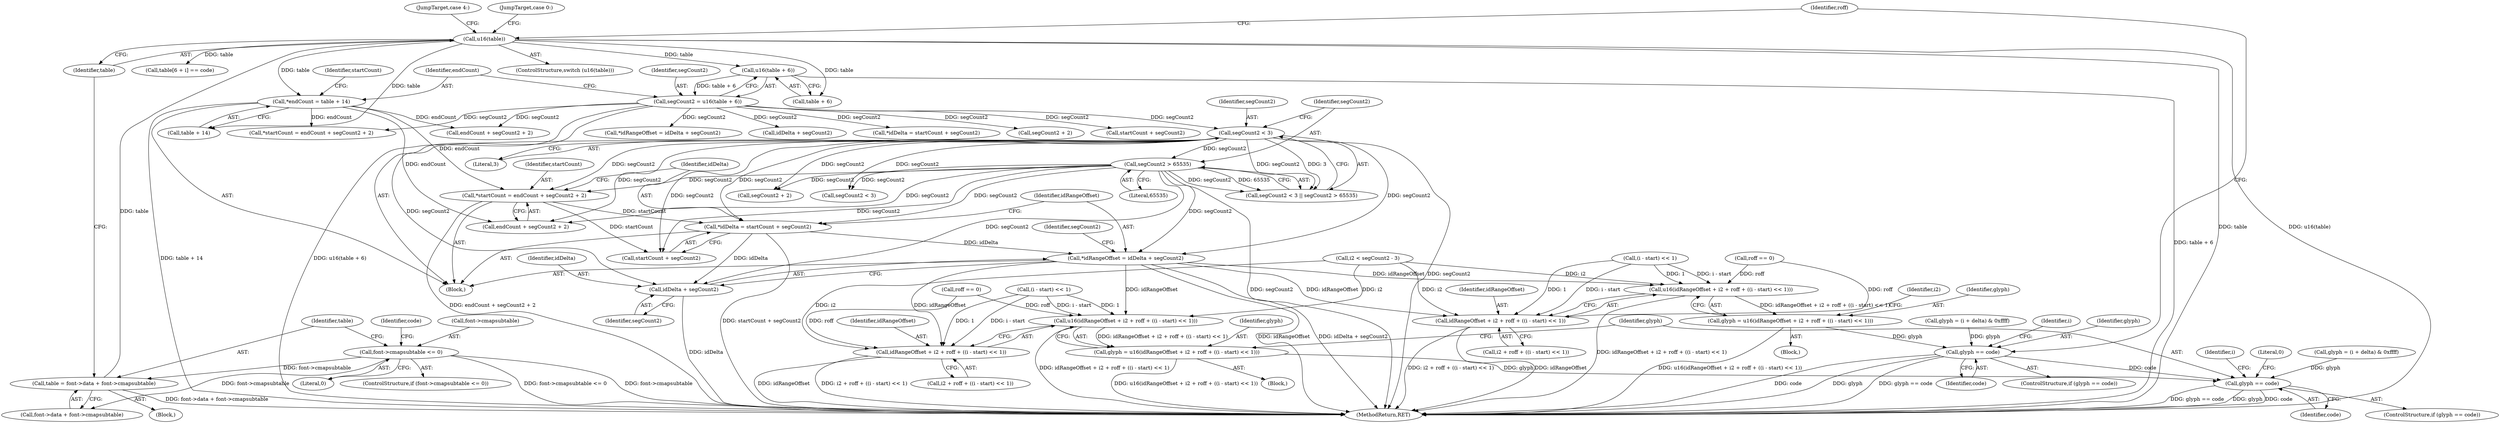 digraph "0_ghostscript_961b10cdd71403072fb99401a45f3bef6ce53626@pointer" {
"1000551" [label="(Call,*idDelta = startCount + segCount2)"];
"1000543" [label="(Call,*startCount = endCount + segCount2 + 2)"];
"1000506" [label="(Call,*endCount = table + 14)"];
"1000448" [label="(Call,u16(table))"];
"1000438" [label="(Call,table = font->data + font->cmapsubtable)"];
"1000431" [label="(Call,font->cmapsubtable <= 0)"];
"1000534" [label="(Call,segCount2 < 3)"];
"1000499" [label="(Call,segCount2 = u16(table + 6))"];
"1000501" [label="(Call,u16(table + 6))"];
"1000537" [label="(Call,segCount2 > 65535)"];
"1000557" [label="(Call,*idRangeOffset = idDelta + segCount2)"];
"1000601" [label="(Call,u16(idRangeOffset + i2 + roff + ((i - start) << 1)))"];
"1000599" [label="(Call,glyph = u16(idRangeOffset + i2 + roff + ((i - start) << 1)))"];
"1000614" [label="(Call,glyph == code)"];
"1000649" [label="(Call,glyph == code)"];
"1000602" [label="(Call,idRangeOffset + i2 + roff + ((i - start) << 1))"];
"1000636" [label="(Call,u16(idRangeOffset + i2 + roff + ((i - start) << 1)))"];
"1000634" [label="(Call,glyph = u16(idRangeOffset + i2 + roff + ((i - start) << 1)))"];
"1000637" [label="(Call,idRangeOffset + i2 + roff + ((i - start) << 1))"];
"1000559" [label="(Call,idDelta + segCount2)"];
"1000547" [label="(Call,segCount2 + 2)"];
"1000639" [label="(Call,i2 + roff + ((i - start) << 1))"];
"1000600" [label="(Identifier,glyph)"];
"1000622" [label="(Identifier,roff)"];
"1000431" [label="(Call,font->cmapsubtable <= 0)"];
"1000583" [label="(Identifier,i2)"];
"1000633" [label="(Block,)"];
"1000438" [label="(Call,table = font->data + font->cmapsubtable)"];
"1000430" [label="(ControlStructure,if (font->cmapsubtable <= 0))"];
"1000435" [label="(Literal,0)"];
"1000615" [label="(Identifier,glyph)"];
"1000649" [label="(Call,glyph == code)"];
"1000604" [label="(Call,i2 + roff + ((i - start) << 1))"];
"1000543" [label="(Call,*startCount = endCount + segCount2 + 2)"];
"1000634" [label="(Call,glyph = u16(idRangeOffset + i2 + roff + ((i - start) << 1)))"];
"1000528" [label="(Call,idDelta + segCount2)"];
"1000603" [label="(Identifier,idRangeOffset)"];
"1000558" [label="(Identifier,idRangeOffset)"];
"1000485" [label="(Call,table[6 + i] == code)"];
"1000654" [label="(Identifier,i)"];
"1000818" [label="(MethodReturn,RET)"];
"1000447" [label="(ControlStructure,switch (u16(table)))"];
"1000534" [label="(Call,segCount2 < 3)"];
"1000551" [label="(Call,*idDelta = startCount + segCount2)"];
"1000559" [label="(Call,idDelta + segCount2)"];
"1000561" [label="(Identifier,segCount2)"];
"1000651" [label="(Identifier,code)"];
"1000449" [label="(Identifier,table)"];
"1000616" [label="(Identifier,code)"];
"1000502" [label="(Call,table + 6)"];
"1000520" [label="(Call,*idDelta = startCount + segCount2)"];
"1000496" [label="(JumpTarget,case 4:)"];
"1000544" [label="(Identifier,startCount)"];
"1000508" [label="(Call,table + 14)"];
"1000439" [label="(Identifier,table)"];
"1000545" [label="(Call,endCount + segCount2 + 2)"];
"1000516" [label="(Call,segCount2 + 2)"];
"1000522" [label="(Call,startCount + segCount2)"];
"1000636" [label="(Call,u16(idRangeOffset + i2 + roff + ((i - start) << 1)))"];
"1000536" [label="(Literal,3)"];
"1000512" [label="(Call,*startCount = endCount + segCount2 + 2)"];
"1000619" [label="(Identifier,i)"];
"1000533" [label="(Call,segCount2 < 3 || segCount2 > 65535)"];
"1000526" [label="(Call,*idRangeOffset = idDelta + segCount2)"];
"1000538" [label="(Identifier,segCount2)"];
"1000514" [label="(Call,endCount + segCount2 + 2)"];
"1000432" [label="(Call,font->cmapsubtable)"];
"1000613" [label="(ControlStructure,if (glyph == code))"];
"1000608" [label="(Call,(i - start) << 1)"];
"1000440" [label="(Call,font->data + font->cmapsubtable)"];
"1000614" [label="(Call,glyph == code)"];
"1000650" [label="(Identifier,glyph)"];
"1000513" [label="(Identifier,startCount)"];
"1000451" [label="(JumpTarget,case 0:)"];
"1000557" [label="(Call,*idRangeOffset = idDelta + segCount2)"];
"1000675" [label="(Literal,0)"];
"1000539" [label="(Literal,65535)"];
"1000507" [label="(Identifier,endCount)"];
"1000577" [label="(Call,i2 < segCount2 - 3)"];
"1000500" [label="(Identifier,segCount2)"];
"1000625" [label="(Call,glyph = (i + delta) & 0xffff)"];
"1000638" [label="(Identifier,idRangeOffset)"];
"1000601" [label="(Call,u16(idRangeOffset + i2 + roff + ((i - start) << 1)))"];
"1000643" [label="(Call,(i - start) << 1)"];
"1000428" [label="(Block,)"];
"1000590" [label="(Call,glyph = (i + delta) & 0xffff)"];
"1000565" [label="(Call,segCount2 < 3)"];
"1000552" [label="(Identifier,idDelta)"];
"1000535" [label="(Identifier,segCount2)"];
"1000506" [label="(Call,*endCount = table + 14)"];
"1000553" [label="(Call,startCount + segCount2)"];
"1000566" [label="(Identifier,segCount2)"];
"1000598" [label="(Block,)"];
"1000437" [label="(Identifier,code)"];
"1000586" [label="(Call,roff == 0)"];
"1000648" [label="(ControlStructure,if (glyph == code))"];
"1000448" [label="(Call,u16(table))"];
"1000560" [label="(Identifier,idDelta)"];
"1000501" [label="(Call,u16(table + 6))"];
"1000599" [label="(Call,glyph = u16(idRangeOffset + i2 + roff + ((i - start) << 1)))"];
"1000635" [label="(Identifier,glyph)"];
"1000497" [label="(Block,)"];
"1000537" [label="(Call,segCount2 > 65535)"];
"1000602" [label="(Call,idRangeOffset + i2 + roff + ((i - start) << 1))"];
"1000621" [label="(Call,roff == 0)"];
"1000637" [label="(Call,idRangeOffset + i2 + roff + ((i - start) << 1))"];
"1000499" [label="(Call,segCount2 = u16(table + 6))"];
"1000551" -> "1000497"  [label="AST: "];
"1000551" -> "1000553"  [label="CFG: "];
"1000552" -> "1000551"  [label="AST: "];
"1000553" -> "1000551"  [label="AST: "];
"1000558" -> "1000551"  [label="CFG: "];
"1000551" -> "1000818"  [label="DDG: startCount + segCount2"];
"1000543" -> "1000551"  [label="DDG: startCount"];
"1000534" -> "1000551"  [label="DDG: segCount2"];
"1000537" -> "1000551"  [label="DDG: segCount2"];
"1000551" -> "1000557"  [label="DDG: idDelta"];
"1000551" -> "1000559"  [label="DDG: idDelta"];
"1000543" -> "1000497"  [label="AST: "];
"1000543" -> "1000545"  [label="CFG: "];
"1000544" -> "1000543"  [label="AST: "];
"1000545" -> "1000543"  [label="AST: "];
"1000552" -> "1000543"  [label="CFG: "];
"1000543" -> "1000818"  [label="DDG: endCount + segCount2 + 2"];
"1000506" -> "1000543"  [label="DDG: endCount"];
"1000534" -> "1000543"  [label="DDG: segCount2"];
"1000537" -> "1000543"  [label="DDG: segCount2"];
"1000543" -> "1000553"  [label="DDG: startCount"];
"1000506" -> "1000497"  [label="AST: "];
"1000506" -> "1000508"  [label="CFG: "];
"1000507" -> "1000506"  [label="AST: "];
"1000508" -> "1000506"  [label="AST: "];
"1000513" -> "1000506"  [label="CFG: "];
"1000506" -> "1000818"  [label="DDG: table + 14"];
"1000448" -> "1000506"  [label="DDG: table"];
"1000506" -> "1000512"  [label="DDG: endCount"];
"1000506" -> "1000514"  [label="DDG: endCount"];
"1000506" -> "1000545"  [label="DDG: endCount"];
"1000448" -> "1000447"  [label="AST: "];
"1000448" -> "1000449"  [label="CFG: "];
"1000449" -> "1000448"  [label="AST: "];
"1000451" -> "1000448"  [label="CFG: "];
"1000496" -> "1000448"  [label="CFG: "];
"1000622" -> "1000448"  [label="CFG: "];
"1000448" -> "1000818"  [label="DDG: table"];
"1000448" -> "1000818"  [label="DDG: u16(table)"];
"1000438" -> "1000448"  [label="DDG: table"];
"1000448" -> "1000485"  [label="DDG: table"];
"1000448" -> "1000501"  [label="DDG: table"];
"1000448" -> "1000502"  [label="DDG: table"];
"1000448" -> "1000508"  [label="DDG: table"];
"1000438" -> "1000428"  [label="AST: "];
"1000438" -> "1000440"  [label="CFG: "];
"1000439" -> "1000438"  [label="AST: "];
"1000440" -> "1000438"  [label="AST: "];
"1000449" -> "1000438"  [label="CFG: "];
"1000438" -> "1000818"  [label="DDG: font->data + font->cmapsubtable"];
"1000431" -> "1000438"  [label="DDG: font->cmapsubtable"];
"1000431" -> "1000430"  [label="AST: "];
"1000431" -> "1000435"  [label="CFG: "];
"1000432" -> "1000431"  [label="AST: "];
"1000435" -> "1000431"  [label="AST: "];
"1000437" -> "1000431"  [label="CFG: "];
"1000439" -> "1000431"  [label="CFG: "];
"1000431" -> "1000818"  [label="DDG: font->cmapsubtable"];
"1000431" -> "1000818"  [label="DDG: font->cmapsubtable <= 0"];
"1000431" -> "1000440"  [label="DDG: font->cmapsubtable"];
"1000534" -> "1000533"  [label="AST: "];
"1000534" -> "1000536"  [label="CFG: "];
"1000535" -> "1000534"  [label="AST: "];
"1000536" -> "1000534"  [label="AST: "];
"1000538" -> "1000534"  [label="CFG: "];
"1000533" -> "1000534"  [label="CFG: "];
"1000534" -> "1000818"  [label="DDG: segCount2"];
"1000534" -> "1000533"  [label="DDG: segCount2"];
"1000534" -> "1000533"  [label="DDG: 3"];
"1000499" -> "1000534"  [label="DDG: segCount2"];
"1000534" -> "1000537"  [label="DDG: segCount2"];
"1000534" -> "1000545"  [label="DDG: segCount2"];
"1000534" -> "1000547"  [label="DDG: segCount2"];
"1000534" -> "1000553"  [label="DDG: segCount2"];
"1000534" -> "1000557"  [label="DDG: segCount2"];
"1000534" -> "1000559"  [label="DDG: segCount2"];
"1000534" -> "1000565"  [label="DDG: segCount2"];
"1000499" -> "1000497"  [label="AST: "];
"1000499" -> "1000501"  [label="CFG: "];
"1000500" -> "1000499"  [label="AST: "];
"1000501" -> "1000499"  [label="AST: "];
"1000507" -> "1000499"  [label="CFG: "];
"1000499" -> "1000818"  [label="DDG: u16(table + 6)"];
"1000501" -> "1000499"  [label="DDG: table + 6"];
"1000499" -> "1000512"  [label="DDG: segCount2"];
"1000499" -> "1000514"  [label="DDG: segCount2"];
"1000499" -> "1000516"  [label="DDG: segCount2"];
"1000499" -> "1000520"  [label="DDG: segCount2"];
"1000499" -> "1000522"  [label="DDG: segCount2"];
"1000499" -> "1000526"  [label="DDG: segCount2"];
"1000499" -> "1000528"  [label="DDG: segCount2"];
"1000501" -> "1000502"  [label="CFG: "];
"1000502" -> "1000501"  [label="AST: "];
"1000501" -> "1000818"  [label="DDG: table + 6"];
"1000537" -> "1000533"  [label="AST: "];
"1000537" -> "1000539"  [label="CFG: "];
"1000538" -> "1000537"  [label="AST: "];
"1000539" -> "1000537"  [label="AST: "];
"1000533" -> "1000537"  [label="CFG: "];
"1000537" -> "1000818"  [label="DDG: segCount2"];
"1000537" -> "1000533"  [label="DDG: segCount2"];
"1000537" -> "1000533"  [label="DDG: 65535"];
"1000537" -> "1000545"  [label="DDG: segCount2"];
"1000537" -> "1000547"  [label="DDG: segCount2"];
"1000537" -> "1000553"  [label="DDG: segCount2"];
"1000537" -> "1000557"  [label="DDG: segCount2"];
"1000537" -> "1000559"  [label="DDG: segCount2"];
"1000537" -> "1000565"  [label="DDG: segCount2"];
"1000557" -> "1000497"  [label="AST: "];
"1000557" -> "1000559"  [label="CFG: "];
"1000558" -> "1000557"  [label="AST: "];
"1000559" -> "1000557"  [label="AST: "];
"1000566" -> "1000557"  [label="CFG: "];
"1000557" -> "1000818"  [label="DDG: idRangeOffset"];
"1000557" -> "1000818"  [label="DDG: idDelta + segCount2"];
"1000557" -> "1000601"  [label="DDG: idRangeOffset"];
"1000557" -> "1000602"  [label="DDG: idRangeOffset"];
"1000557" -> "1000636"  [label="DDG: idRangeOffset"];
"1000557" -> "1000637"  [label="DDG: idRangeOffset"];
"1000601" -> "1000599"  [label="AST: "];
"1000601" -> "1000602"  [label="CFG: "];
"1000602" -> "1000601"  [label="AST: "];
"1000599" -> "1000601"  [label="CFG: "];
"1000601" -> "1000818"  [label="DDG: idRangeOffset + i2 + roff + ((i - start) << 1)"];
"1000601" -> "1000599"  [label="DDG: idRangeOffset + i2 + roff + ((i - start) << 1)"];
"1000577" -> "1000601"  [label="DDG: i2"];
"1000586" -> "1000601"  [label="DDG: roff"];
"1000608" -> "1000601"  [label="DDG: i - start"];
"1000608" -> "1000601"  [label="DDG: 1"];
"1000599" -> "1000598"  [label="AST: "];
"1000600" -> "1000599"  [label="AST: "];
"1000583" -> "1000599"  [label="CFG: "];
"1000599" -> "1000818"  [label="DDG: u16(idRangeOffset + i2 + roff + ((i - start) << 1))"];
"1000599" -> "1000614"  [label="DDG: glyph"];
"1000614" -> "1000613"  [label="AST: "];
"1000614" -> "1000616"  [label="CFG: "];
"1000615" -> "1000614"  [label="AST: "];
"1000616" -> "1000614"  [label="AST: "];
"1000619" -> "1000614"  [label="CFG: "];
"1000622" -> "1000614"  [label="CFG: "];
"1000614" -> "1000818"  [label="DDG: glyph == code"];
"1000614" -> "1000818"  [label="DDG: code"];
"1000614" -> "1000818"  [label="DDG: glyph"];
"1000590" -> "1000614"  [label="DDG: glyph"];
"1000614" -> "1000649"  [label="DDG: code"];
"1000649" -> "1000648"  [label="AST: "];
"1000649" -> "1000651"  [label="CFG: "];
"1000650" -> "1000649"  [label="AST: "];
"1000651" -> "1000649"  [label="AST: "];
"1000654" -> "1000649"  [label="CFG: "];
"1000675" -> "1000649"  [label="CFG: "];
"1000649" -> "1000818"  [label="DDG: glyph"];
"1000649" -> "1000818"  [label="DDG: code"];
"1000649" -> "1000818"  [label="DDG: glyph == code"];
"1000625" -> "1000649"  [label="DDG: glyph"];
"1000634" -> "1000649"  [label="DDG: glyph"];
"1000602" -> "1000604"  [label="CFG: "];
"1000603" -> "1000602"  [label="AST: "];
"1000604" -> "1000602"  [label="AST: "];
"1000602" -> "1000818"  [label="DDG: i2 + roff + ((i - start) << 1)"];
"1000602" -> "1000818"  [label="DDG: idRangeOffset"];
"1000577" -> "1000602"  [label="DDG: i2"];
"1000586" -> "1000602"  [label="DDG: roff"];
"1000608" -> "1000602"  [label="DDG: i - start"];
"1000608" -> "1000602"  [label="DDG: 1"];
"1000636" -> "1000634"  [label="AST: "];
"1000636" -> "1000637"  [label="CFG: "];
"1000637" -> "1000636"  [label="AST: "];
"1000634" -> "1000636"  [label="CFG: "];
"1000636" -> "1000818"  [label="DDG: idRangeOffset + i2 + roff + ((i - start) << 1)"];
"1000636" -> "1000634"  [label="DDG: idRangeOffset + i2 + roff + ((i - start) << 1)"];
"1000577" -> "1000636"  [label="DDG: i2"];
"1000621" -> "1000636"  [label="DDG: roff"];
"1000643" -> "1000636"  [label="DDG: i - start"];
"1000643" -> "1000636"  [label="DDG: 1"];
"1000634" -> "1000633"  [label="AST: "];
"1000635" -> "1000634"  [label="AST: "];
"1000650" -> "1000634"  [label="CFG: "];
"1000634" -> "1000818"  [label="DDG: u16(idRangeOffset + i2 + roff + ((i - start) << 1))"];
"1000637" -> "1000639"  [label="CFG: "];
"1000638" -> "1000637"  [label="AST: "];
"1000639" -> "1000637"  [label="AST: "];
"1000637" -> "1000818"  [label="DDG: idRangeOffset"];
"1000637" -> "1000818"  [label="DDG: i2 + roff + ((i - start) << 1)"];
"1000577" -> "1000637"  [label="DDG: i2"];
"1000621" -> "1000637"  [label="DDG: roff"];
"1000643" -> "1000637"  [label="DDG: i - start"];
"1000643" -> "1000637"  [label="DDG: 1"];
"1000559" -> "1000561"  [label="CFG: "];
"1000560" -> "1000559"  [label="AST: "];
"1000561" -> "1000559"  [label="AST: "];
"1000559" -> "1000818"  [label="DDG: idDelta"];
}
